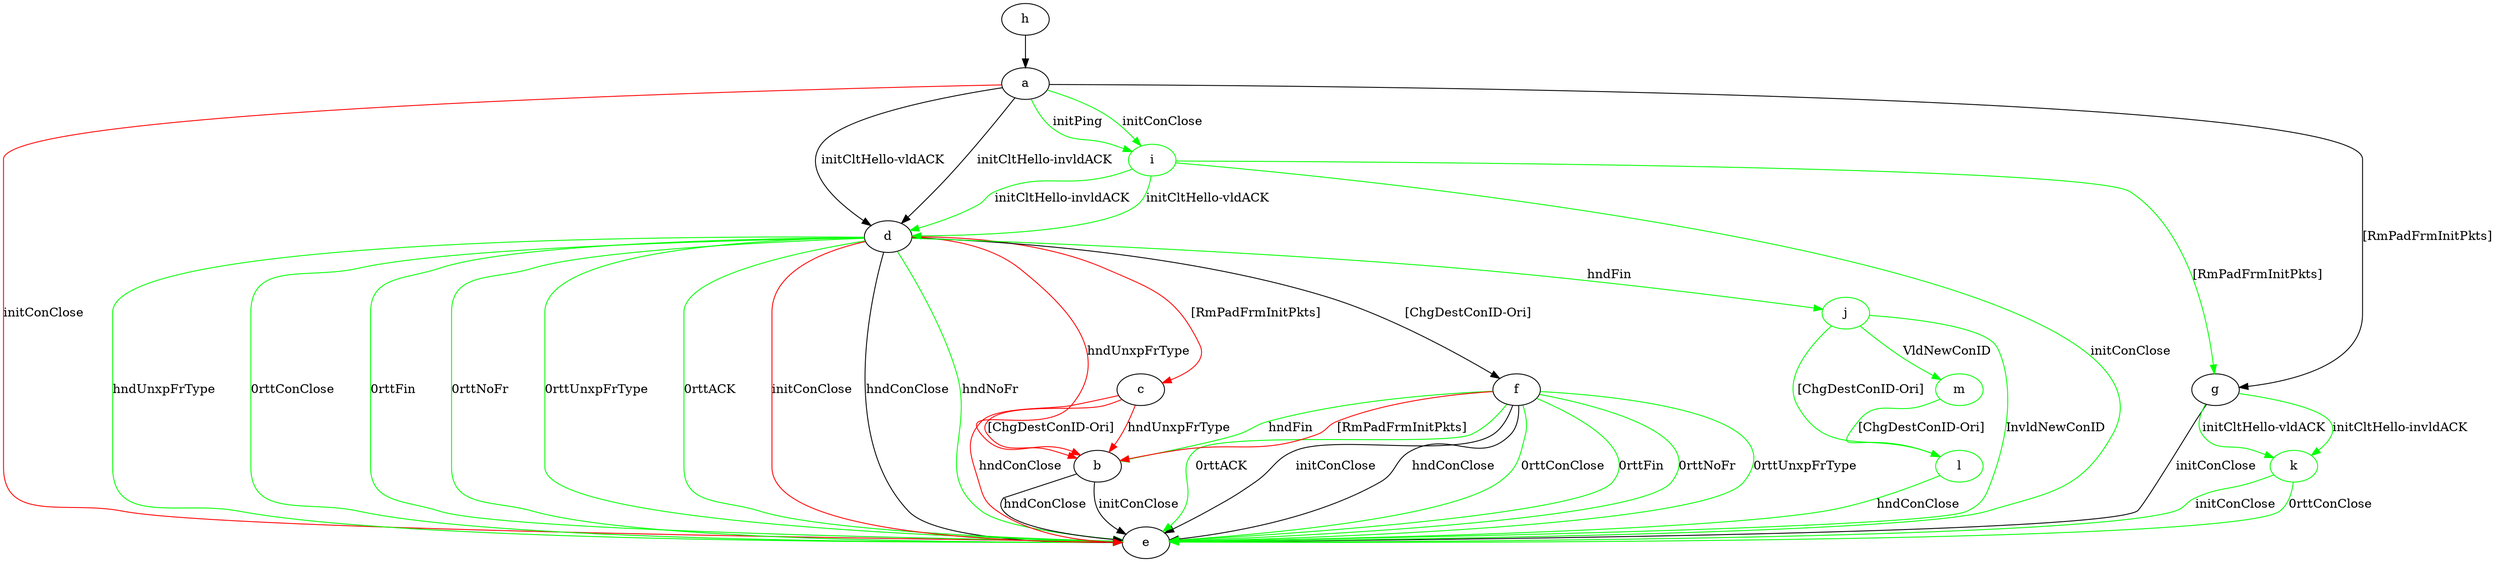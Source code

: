 digraph "" {
	a -> d	[key=0,
		label="initCltHello-vldACK "];
	a -> d	[key=1,
		label="initCltHello-invldACK "];
	a -> e	[key=0,
		color=red,
		label="initConClose "];
	a -> g	[key=0,
		label="[RmPadFrmInitPkts] "];
	i	[color=green];
	a -> i	[key=0,
		color=green,
		label="initPing "];
	a -> i	[key=1,
		color=green,
		label="initConClose "];
	b -> e	[key=0,
		label="initConClose "];
	b -> e	[key=1,
		label="hndConClose "];
	c -> b	[key=0,
		color=red,
		label="hndUnxpFrType "];
	c -> b	[key=1,
		color=red,
		label="[ChgDestConID-Ori] "];
	c -> e	[key=0,
		color=red,
		label="hndConClose "];
	d -> b	[key=0,
		color=red,
		label="hndUnxpFrType "];
	d -> c	[key=0,
		color=red,
		label="[RmPadFrmInitPkts] "];
	d -> e	[key=0,
		label="hndConClose "];
	d -> e	[key=1,
		color=green,
		label="hndNoFr "];
	d -> e	[key=2,
		color=green,
		label="hndUnxpFrType "];
	d -> e	[key=3,
		color=green,
		label="0rttConClose "];
	d -> e	[key=4,
		color=green,
		label="0rttFin "];
	d -> e	[key=5,
		color=green,
		label="0rttNoFr "];
	d -> e	[key=6,
		color=green,
		label="0rttUnxpFrType "];
	d -> e	[key=7,
		color=green,
		label="0rttACK "];
	d -> e	[key=8,
		color=red,
		label="initConClose "];
	d -> f	[key=0,
		label="[ChgDestConID-Ori] "];
	j	[color=green];
	d -> j	[key=0,
		color=green,
		label="hndFin "];
	f -> b	[key=0,
		color=green,
		label="hndFin "];
	f -> b	[key=1,
		color=red,
		label="[RmPadFrmInitPkts] "];
	f -> e	[key=0,
		label="initConClose "];
	f -> e	[key=1,
		label="hndConClose "];
	f -> e	[key=2,
		color=green,
		label="0rttConClose "];
	f -> e	[key=3,
		color=green,
		label="0rttFin "];
	f -> e	[key=4,
		color=green,
		label="0rttNoFr "];
	f -> e	[key=5,
		color=green,
		label="0rttUnxpFrType "];
	f -> e	[key=6,
		color=green,
		label="0rttACK "];
	g -> e	[key=0,
		label="initConClose "];
	k	[color=green];
	g -> k	[key=0,
		color=green,
		label="initCltHello-vldACK "];
	g -> k	[key=1,
		color=green,
		label="initCltHello-invldACK "];
	h -> a	[key=0];
	i -> d	[key=0,
		color=green,
		label="initCltHello-vldACK "];
	i -> d	[key=1,
		color=green,
		label="initCltHello-invldACK "];
	i -> e	[key=0,
		color=green,
		label="initConClose "];
	i -> g	[key=0,
		color=green,
		label="[RmPadFrmInitPkts] "];
	j -> e	[key=0,
		color=green,
		label="InvldNewConID "];
	l	[color=green];
	j -> l	[key=0,
		color=green,
		label="[ChgDestConID-Ori] "];
	m	[color=green];
	j -> m	[key=0,
		color=green,
		label="VldNewConID "];
	k -> e	[key=0,
		color=green,
		label="initConClose "];
	k -> e	[key=1,
		color=green,
		label="0rttConClose "];
	l -> e	[key=0,
		color=green,
		label="hndConClose "];
	m -> l	[key=0,
		color=green,
		label="[ChgDestConID-Ori] "];
}
